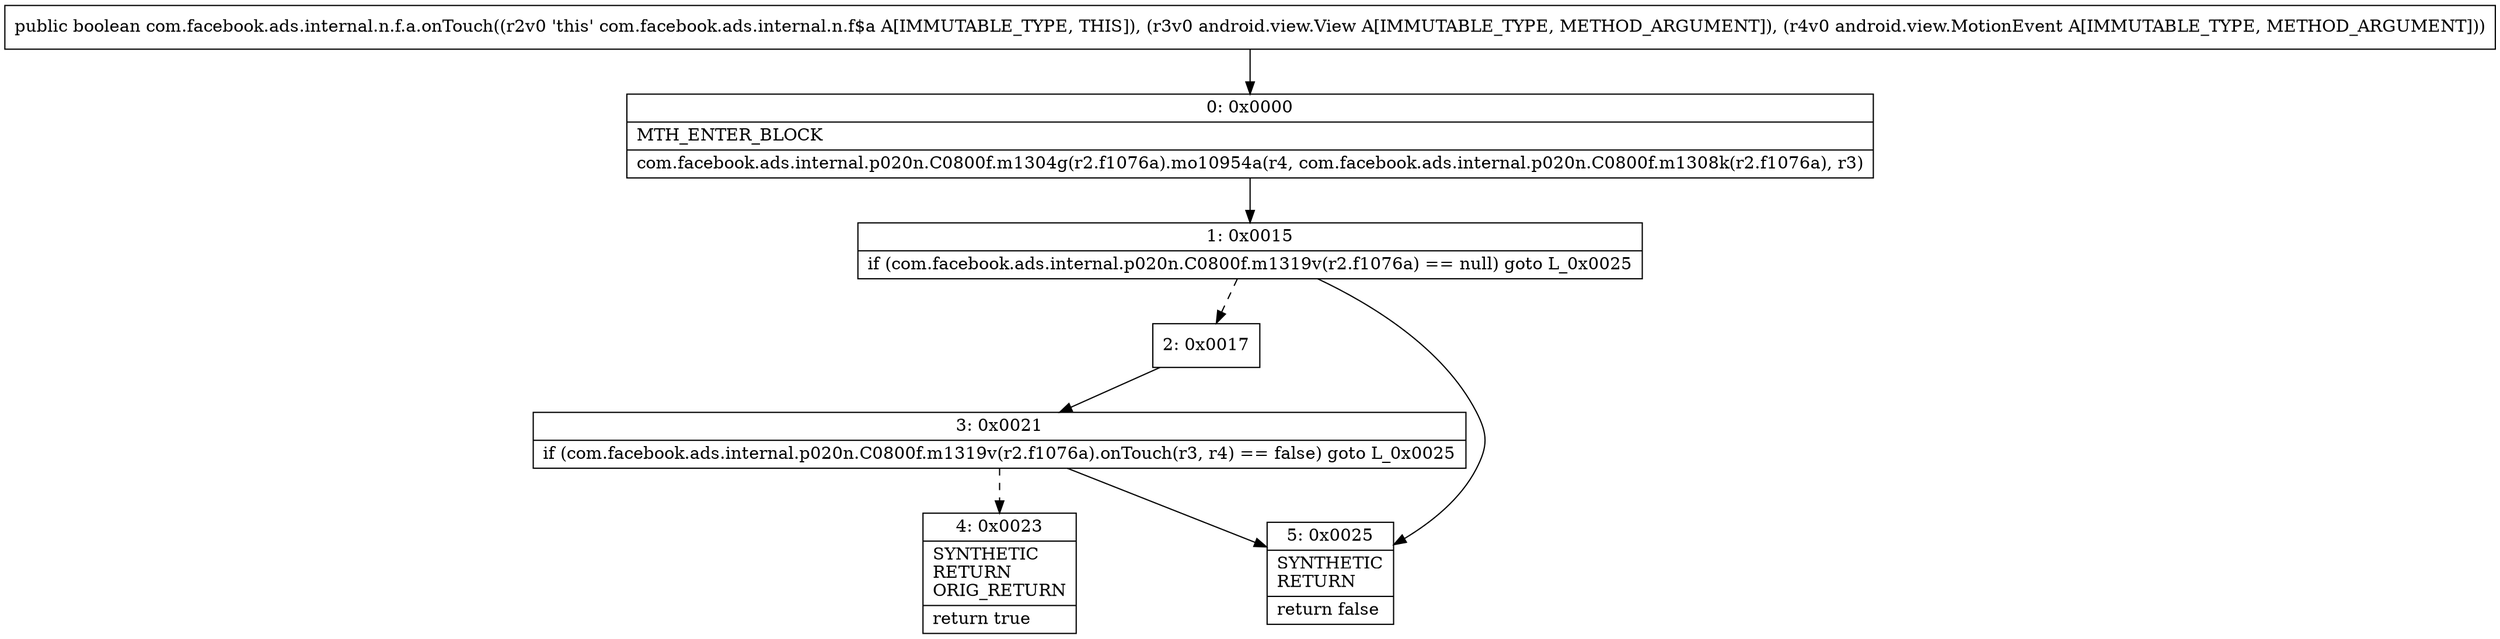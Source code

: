 digraph "CFG forcom.facebook.ads.internal.n.f.a.onTouch(Landroid\/view\/View;Landroid\/view\/MotionEvent;)Z" {
Node_0 [shape=record,label="{0\:\ 0x0000|MTH_ENTER_BLOCK\l|com.facebook.ads.internal.p020n.C0800f.m1304g(r2.f1076a).mo10954a(r4, com.facebook.ads.internal.p020n.C0800f.m1308k(r2.f1076a), r3)\l}"];
Node_1 [shape=record,label="{1\:\ 0x0015|if (com.facebook.ads.internal.p020n.C0800f.m1319v(r2.f1076a) == null) goto L_0x0025\l}"];
Node_2 [shape=record,label="{2\:\ 0x0017}"];
Node_3 [shape=record,label="{3\:\ 0x0021|if (com.facebook.ads.internal.p020n.C0800f.m1319v(r2.f1076a).onTouch(r3, r4) == false) goto L_0x0025\l}"];
Node_4 [shape=record,label="{4\:\ 0x0023|SYNTHETIC\lRETURN\lORIG_RETURN\l|return true\l}"];
Node_5 [shape=record,label="{5\:\ 0x0025|SYNTHETIC\lRETURN\l|return false\l}"];
MethodNode[shape=record,label="{public boolean com.facebook.ads.internal.n.f.a.onTouch((r2v0 'this' com.facebook.ads.internal.n.f$a A[IMMUTABLE_TYPE, THIS]), (r3v0 android.view.View A[IMMUTABLE_TYPE, METHOD_ARGUMENT]), (r4v0 android.view.MotionEvent A[IMMUTABLE_TYPE, METHOD_ARGUMENT])) }"];
MethodNode -> Node_0;
Node_0 -> Node_1;
Node_1 -> Node_2[style=dashed];
Node_1 -> Node_5;
Node_2 -> Node_3;
Node_3 -> Node_4[style=dashed];
Node_3 -> Node_5;
}

